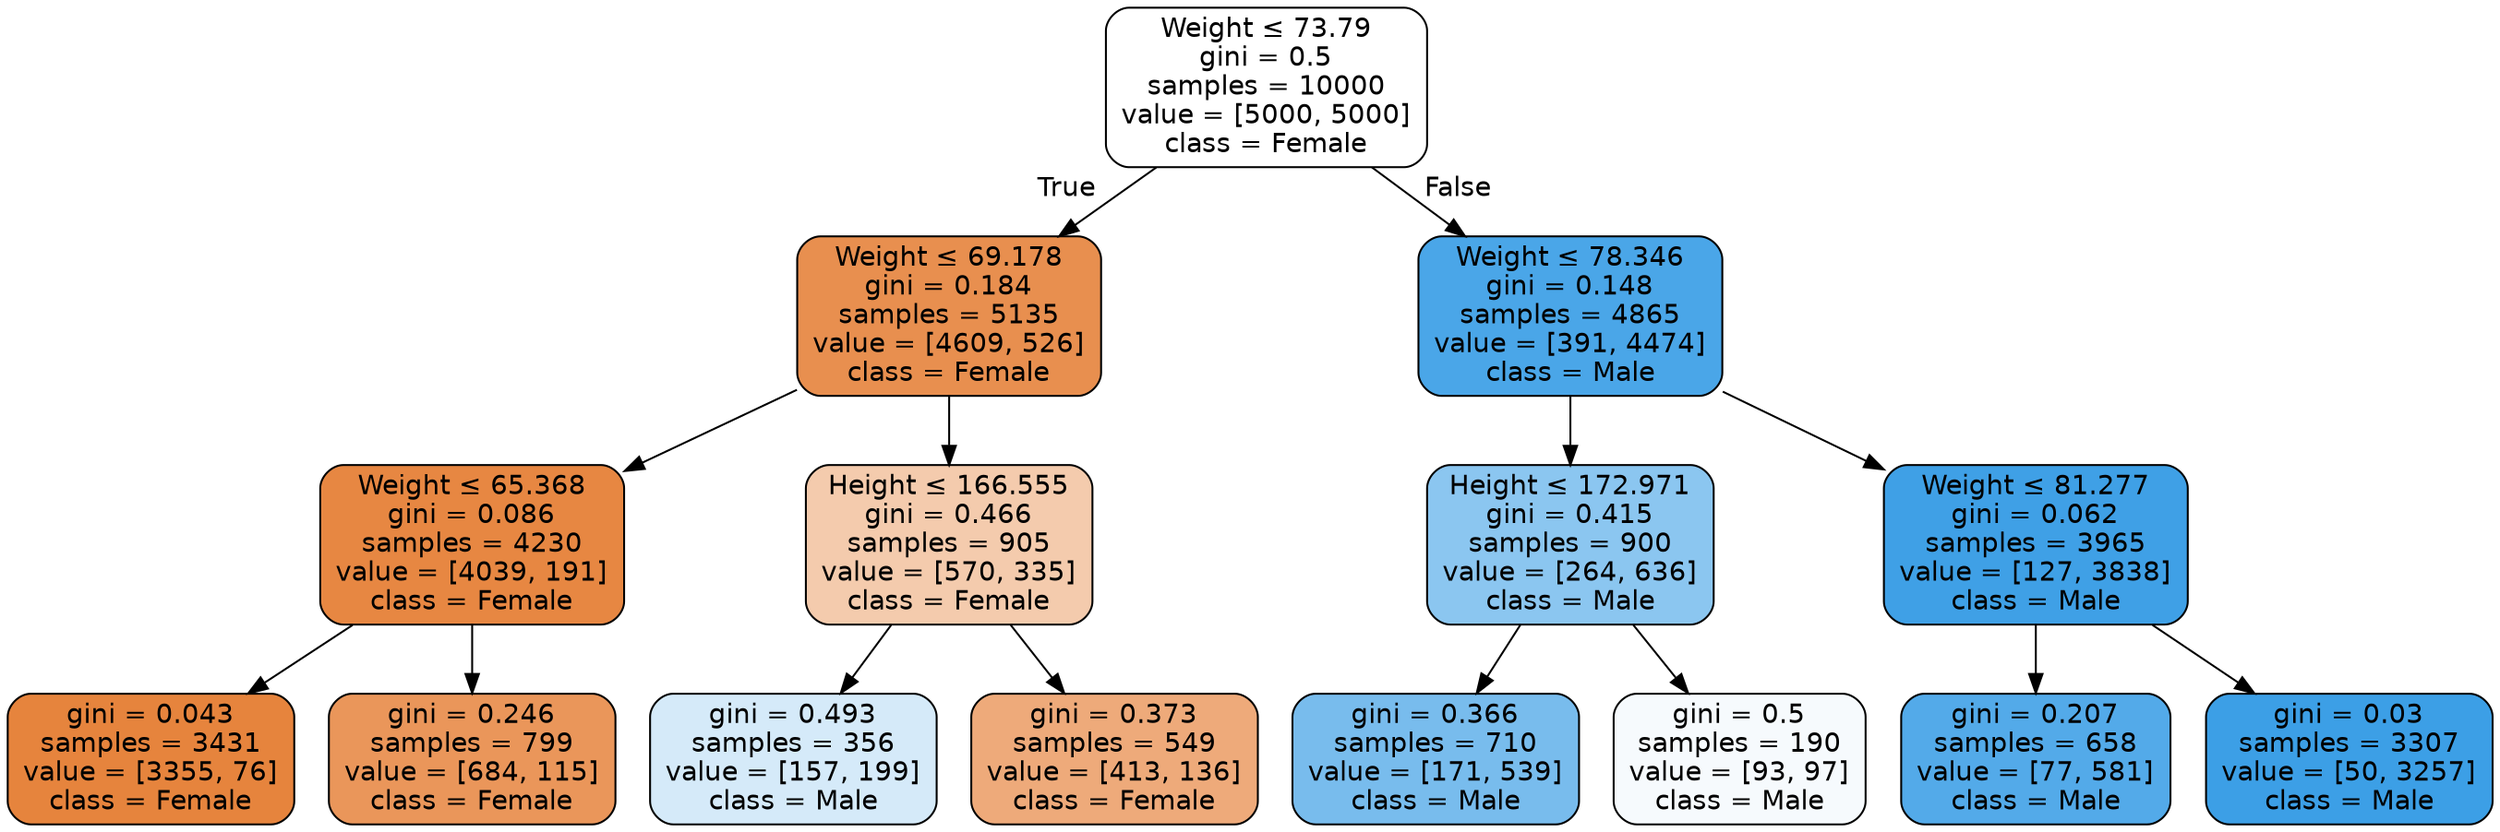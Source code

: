 digraph Tree {
node [shape=box, style="filled, rounded", color="black", fontname=helvetica] ;
edge [fontname=helvetica] ;
0 [label=<Weight &le; 73.79<br/>gini = 0.5<br/>samples = 10000<br/>value = [5000, 5000]<br/>class = Female>, fillcolor="#e5813900"] ;
1 [label=<Weight &le; 69.178<br/>gini = 0.184<br/>samples = 5135<br/>value = [4609, 526]<br/>class = Female>, fillcolor="#e58139e2"] ;
0 -> 1 [labeldistance=2.5, labelangle=45, headlabel="True"] ;
2 [label=<Weight &le; 65.368<br/>gini = 0.086<br/>samples = 4230<br/>value = [4039, 191]<br/>class = Female>, fillcolor="#e58139f3"] ;
1 -> 2 ;
3 [label=<gini = 0.043<br/>samples = 3431<br/>value = [3355, 76]<br/>class = Female>, fillcolor="#e58139f9"] ;
2 -> 3 ;
4 [label=<gini = 0.246<br/>samples = 799<br/>value = [684, 115]<br/>class = Female>, fillcolor="#e58139d4"] ;
2 -> 4 ;
5 [label=<Height &le; 166.555<br/>gini = 0.466<br/>samples = 905<br/>value = [570, 335]<br/>class = Female>, fillcolor="#e5813969"] ;
1 -> 5 ;
6 [label=<gini = 0.493<br/>samples = 356<br/>value = [157, 199]<br/>class = Male>, fillcolor="#399de536"] ;
5 -> 6 ;
7 [label=<gini = 0.373<br/>samples = 549<br/>value = [413, 136]<br/>class = Female>, fillcolor="#e58139ab"] ;
5 -> 7 ;
8 [label=<Weight &le; 78.346<br/>gini = 0.148<br/>samples = 4865<br/>value = [391, 4474]<br/>class = Male>, fillcolor="#399de5e9"] ;
0 -> 8 [labeldistance=2.5, labelangle=-45, headlabel="False"] ;
9 [label=<Height &le; 172.971<br/>gini = 0.415<br/>samples = 900<br/>value = [264, 636]<br/>class = Male>, fillcolor="#399de595"] ;
8 -> 9 ;
10 [label=<gini = 0.366<br/>samples = 710<br/>value = [171, 539]<br/>class = Male>, fillcolor="#399de5ae"] ;
9 -> 10 ;
11 [label=<gini = 0.5<br/>samples = 190<br/>value = [93, 97]<br/>class = Male>, fillcolor="#399de50b"] ;
9 -> 11 ;
12 [label=<Weight &le; 81.277<br/>gini = 0.062<br/>samples = 3965<br/>value = [127, 3838]<br/>class = Male>, fillcolor="#399de5f7"] ;
8 -> 12 ;
13 [label=<gini = 0.207<br/>samples = 658<br/>value = [77, 581]<br/>class = Male>, fillcolor="#399de5dd"] ;
12 -> 13 ;
14 [label=<gini = 0.03<br/>samples = 3307<br/>value = [50, 3257]<br/>class = Male>, fillcolor="#399de5fb"] ;
12 -> 14 ;
}
